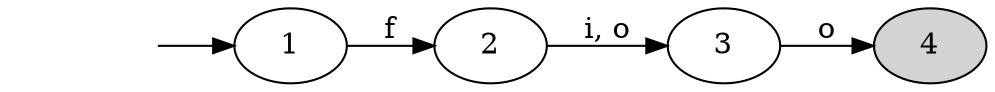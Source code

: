 digraph {
    rankdir="LR";
    4 [style=filled];
    entry [style=invis];
    entry -> 1;

    1 -> 2 [label="f"];
    2 -> 3 [label="i, o"];
    3 -> 4 [label="o"];
}
